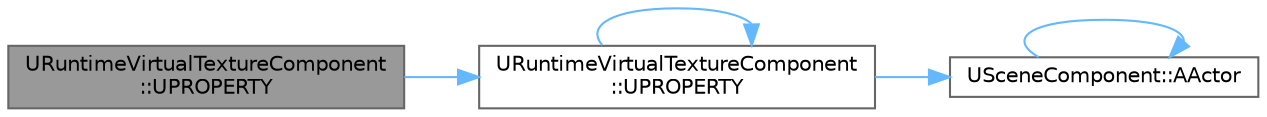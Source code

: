 digraph "URuntimeVirtualTextureComponent::UPROPERTY"
{
 // INTERACTIVE_SVG=YES
 // LATEX_PDF_SIZE
  bgcolor="transparent";
  edge [fontname=Helvetica,fontsize=10,labelfontname=Helvetica,labelfontsize=10];
  node [fontname=Helvetica,fontsize=10,shape=box,height=0.2,width=0.4];
  rankdir="LR";
  Node1 [id="Node000001",label="URuntimeVirtualTextureComponent\l::UPROPERTY",height=0.2,width=0.4,color="gray40", fillcolor="grey60", style="filled", fontcolor="black",tooltip="Amount to expand the Bounds during calculation."];
  Node1 -> Node2 [id="edge1_Node000001_Node000002",color="steelblue1",style="solid",tooltip=" "];
  Node2 [id="Node000002",label="URuntimeVirtualTextureComponent\l::UPROPERTY",height=0.2,width=0.4,color="grey40", fillcolor="white", style="filled",URL="$d8/dd3/classURuntimeVirtualTextureComponent.html#a970a24dbee6266a77e832d67befb0ab3",tooltip="Actor to align rotation to."];
  Node2 -> Node3 [id="edge2_Node000002_Node000003",color="steelblue1",style="solid",tooltip=" "];
  Node3 [id="Node000003",label="USceneComponent::AActor",height=0.2,width=0.4,color="grey40", fillcolor="white", style="filled",URL="$d7/dde/classUSceneComponent.html#a141ade871e571e4b28753fc9c832c7c8",tooltip=" "];
  Node3 -> Node3 [id="edge3_Node000003_Node000003",color="steelblue1",style="solid",tooltip=" "];
  Node2 -> Node2 [id="edge4_Node000002_Node000002",color="steelblue1",style="solid",tooltip=" "];
}
